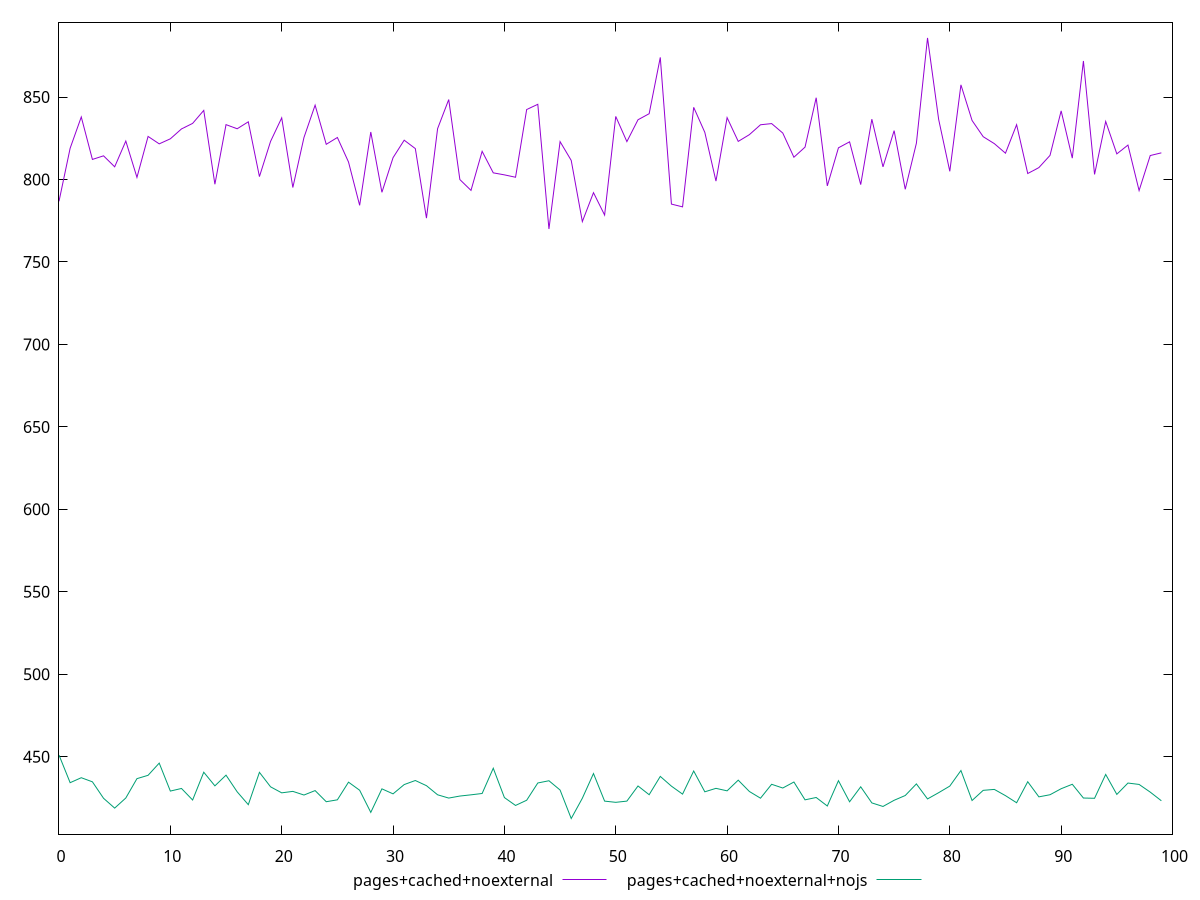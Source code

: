 $_pagesCachedNoexternal <<EOF
786.7959999999998
818.9720000000009
837.9440000000002
812.1920000000005
814.3720000000004
807.7120000000001
823.3279999999993
801.2959999999995
826.1400000000001
821.6320000000002
824.6920000000009
830.688
834.0440000000003
841.9199999999997
797.1440000000009
833.2919999999999
830.7840000000001
834.9999999999997
801.7759999999998
823.1320000000007
837.4040000000005
795.1600000000002
825.5080000000004
845.104
821.3599999999997
825.4960000000005
810.6199999999999
784.3439999999996
828.8320000000008
792.2479999999994
813.2559999999995
823.8560000000004
818.7720000000008
776.5920000000006
830.8440000000004
848.5000000000011
799.9800000000009
793.4120000000006
817.1040000000013
804.0560000000006
802.8280000000007
801.3880000000001
842.4600000000007
845.62
770.0079999999998
822.9880000000002
811.6039999999999
774.4920000000008
792.0400000000005
778.44
838.2680000000004
822.9960000000001
836.2560000000001
839.9120000000006
874.068
785.1079999999996
783.4200000000001
843.7920000000001
828.5759999999993
799.0480000000003
837.5399999999998
823.1240000000006
827.2079999999995
833.2120000000016
833.9239999999995
828.1840000000001
813.5240000000006
819.6640000000003
849.6120000000006
796.1359999999997
819.2280000000001
822.8680000000004
796.916
836.596
807.6719999999997
829.6520000000003
794.0799999999996
822.0080000000007
885.884
836.4439999999995
804.9679999999997
857.4199999999997
835.8080000000002
825.980000000001
821.7680000000009
815.9720000000007
833.2559999999997
803.648
807.2359999999999
814.6320000000001
841.6440000000009
812.9640000000009
871.8839999999996
803.1039999999996
835.2239999999999
815.5560000000002
820.8920000000002
793.3199999999999
814.5440000000008
816.1839999999995
EOF
$_pagesCachedNoexternalNojs <<EOF
450.98
434.224
437.2439999999998
434.75199999999984
424.7719999999997
418.80799999999994
424.94399999999996
436.67600000000004
438.70400000000006
446.0999999999999
429.14399999999995
430.7239999999998
423.72399999999993
440.57599999999996
432.30399999999986
438.79200000000003
428.69599999999986
420.8920000000001
440.4960000000001
431.7160000000002
428.068
428.95199999999994
426.74399999999997
429.436
422.684
423.836
434.54399999999987
429.644
416.2159999999999
430.48799999999983
427.452
433.0799999999997
435.5479999999998
432.4159999999998
426.8839999999999
424.896
426.1200000000001
426.8599999999997
427.67599999999993
442.98800000000006
425.20399999999995
420.41999999999996
423.57999999999987
434.0480000000002
435.40400000000005
429.78399999999993
412.49599999999987
424.79199999999986
439.76400000000007
423.04799999999994
422.31200000000007
423.0519999999998
432.2320000000001
426.9360000000001
438.03600000000006
432.124
427.2920000000001
441.3119999999999
428.6959999999999
430.7960000000001
429.2800000000001
435.7599999999999
428.896
424.8240000000002
433.25199999999995
430.992
434.6279999999997
423.82399999999996
425.2519999999999
420.0839999999999
435.4360000000001
422.63599999999985
431.732
421.9599999999999
419.80799999999994
423.55199999999996
426.456
433.492
424.37599999999975
428.1680000000001
432.15999999999997
441.6039999999999
423.41999999999996
429.58799999999997
430.15199999999993
426.36799999999994
422.0600000000001
434.80799999999977
425.63199999999983
426.91999999999973
430.5639999999999
433.2720000000001
424.924
424.7639999999998
439.2279999999999
427.1120000000001
434.0079999999999
433.1639999999999
428.51200000000006
423.2599999999998
EOF
set key outside below
set terminal pngcairo
set output "report_00006_2020-11-02T20-21-41.718Z/mainthread-work-breakdown/mainthread-work-breakdown_pages+cached+noexternal_pages+cached+noexternal+nojs.png"
set yrange [403.02823999999987:895.35176]
plot $_pagesCachedNoexternal title "pages+cached+noexternal" with line ,$_pagesCachedNoexternalNojs title "pages+cached+noexternal+nojs" with line ,